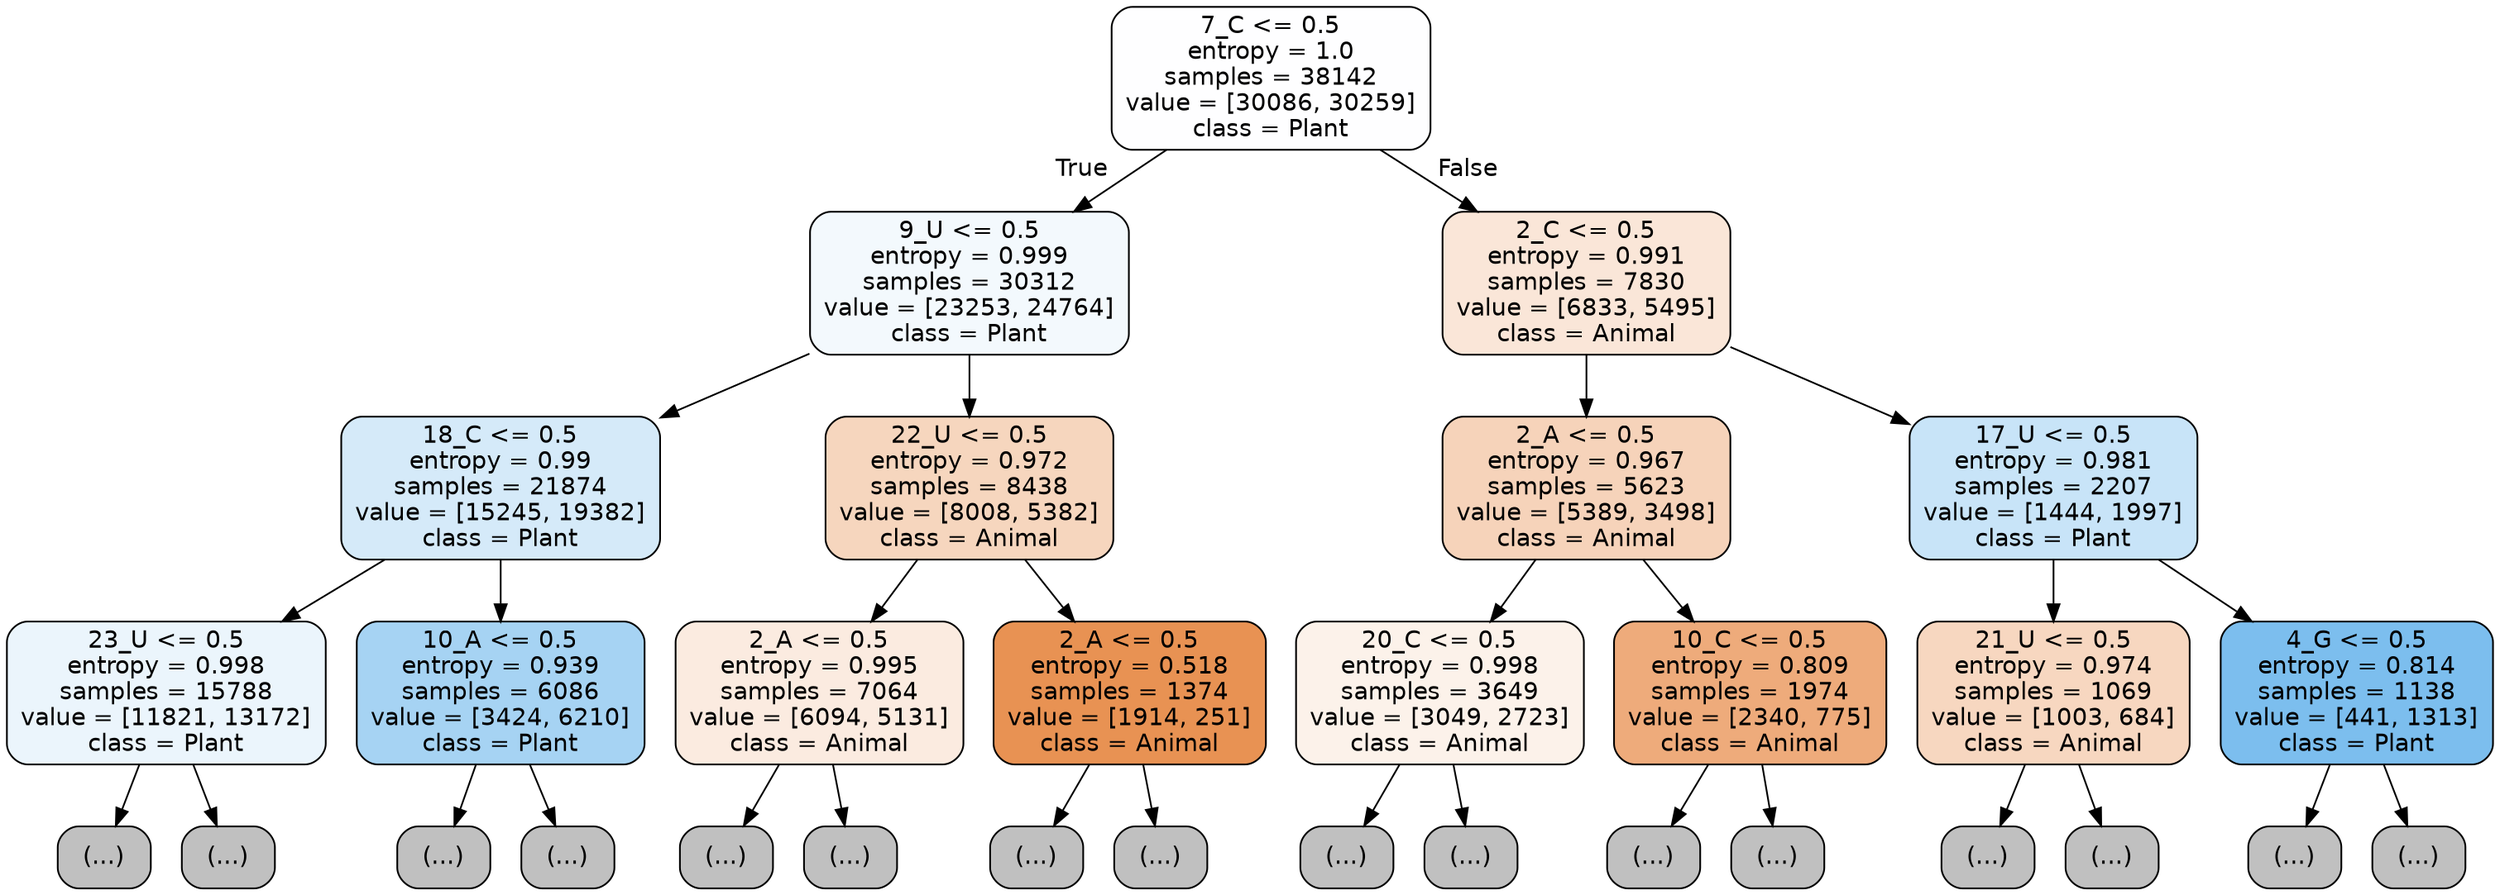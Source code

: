 digraph Tree {
node [shape=box, style="filled, rounded", color="black", fontname="helvetica"] ;
edge [fontname="helvetica"] ;
0 [label="7_C <= 0.5\nentropy = 1.0\nsamples = 38142\nvalue = [30086, 30259]\nclass = Plant", fillcolor="#fefeff"] ;
1 [label="9_U <= 0.5\nentropy = 0.999\nsamples = 30312\nvalue = [23253, 24764]\nclass = Plant", fillcolor="#f3f9fd"] ;
0 -> 1 [labeldistance=2.5, labelangle=45, headlabel="True"] ;
2 [label="18_C <= 0.5\nentropy = 0.99\nsamples = 21874\nvalue = [15245, 19382]\nclass = Plant", fillcolor="#d5eaf9"] ;
1 -> 2 ;
3 [label="23_U <= 0.5\nentropy = 0.998\nsamples = 15788\nvalue = [11821, 13172]\nclass = Plant", fillcolor="#ebf5fc"] ;
2 -> 3 ;
4 [label="(...)", fillcolor="#C0C0C0"] ;
3 -> 4 ;
7007 [label="(...)", fillcolor="#C0C0C0"] ;
3 -> 7007 ;
7322 [label="10_A <= 0.5\nentropy = 0.939\nsamples = 6086\nvalue = [3424, 6210]\nclass = Plant", fillcolor="#a6d3f3"] ;
2 -> 7322 ;
7323 [label="(...)", fillcolor="#C0C0C0"] ;
7322 -> 7323 ;
8894 [label="(...)", fillcolor="#C0C0C0"] ;
7322 -> 8894 ;
9531 [label="22_U <= 0.5\nentropy = 0.972\nsamples = 8438\nvalue = [8008, 5382]\nclass = Animal", fillcolor="#f6d6be"] ;
1 -> 9531 ;
9532 [label="2_A <= 0.5\nentropy = 0.995\nsamples = 7064\nvalue = [6094, 5131]\nclass = Animal", fillcolor="#fbebe0"] ;
9531 -> 9532 ;
9533 [label="(...)", fillcolor="#C0C0C0"] ;
9532 -> 9533 ;
12102 [label="(...)", fillcolor="#C0C0C0"] ;
9532 -> 12102 ;
12947 [label="2_A <= 0.5\nentropy = 0.518\nsamples = 1374\nvalue = [1914, 251]\nclass = Animal", fillcolor="#e89253"] ;
9531 -> 12947 ;
12948 [label="(...)", fillcolor="#C0C0C0"] ;
12947 -> 12948 ;
13253 [label="(...)", fillcolor="#C0C0C0"] ;
12947 -> 13253 ;
13350 [label="2_C <= 0.5\nentropy = 0.991\nsamples = 7830\nvalue = [6833, 5495]\nclass = Animal", fillcolor="#fae6d8"] ;
0 -> 13350 [labeldistance=2.5, labelangle=-45, headlabel="False"] ;
13351 [label="2_A <= 0.5\nentropy = 0.967\nsamples = 5623\nvalue = [5389, 3498]\nclass = Animal", fillcolor="#f6d3ba"] ;
13350 -> 13351 ;
13352 [label="20_C <= 0.5\nentropy = 0.998\nsamples = 3649\nvalue = [3049, 2723]\nclass = Animal", fillcolor="#fcf2ea"] ;
13351 -> 13352 ;
13353 [label="(...)", fillcolor="#C0C0C0"] ;
13352 -> 13353 ;
14796 [label="(...)", fillcolor="#C0C0C0"] ;
13352 -> 14796 ;
15233 [label="10_C <= 0.5\nentropy = 0.809\nsamples = 1974\nvalue = [2340, 775]\nclass = Animal", fillcolor="#eeab7b"] ;
13351 -> 15233 ;
15234 [label="(...)", fillcolor="#C0C0C0"] ;
15233 -> 15234 ;
15833 [label="(...)", fillcolor="#C0C0C0"] ;
15233 -> 15833 ;
16062 [label="17_U <= 0.5\nentropy = 0.981\nsamples = 2207\nvalue = [1444, 1997]\nclass = Plant", fillcolor="#c8e4f8"] ;
13350 -> 16062 ;
16063 [label="21_U <= 0.5\nentropy = 0.974\nsamples = 1069\nvalue = [1003, 684]\nclass = Animal", fillcolor="#f7d7c0"] ;
16062 -> 16063 ;
16064 [label="(...)", fillcolor="#C0C0C0"] ;
16063 -> 16064 ;
16549 [label="(...)", fillcolor="#C0C0C0"] ;
16063 -> 16549 ;
16648 [label="4_G <= 0.5\nentropy = 0.814\nsamples = 1138\nvalue = [441, 1313]\nclass = Plant", fillcolor="#7cbeee"] ;
16062 -> 16648 ;
16649 [label="(...)", fillcolor="#C0C0C0"] ;
16648 -> 16649 ;
16756 [label="(...)", fillcolor="#C0C0C0"] ;
16648 -> 16756 ;
}